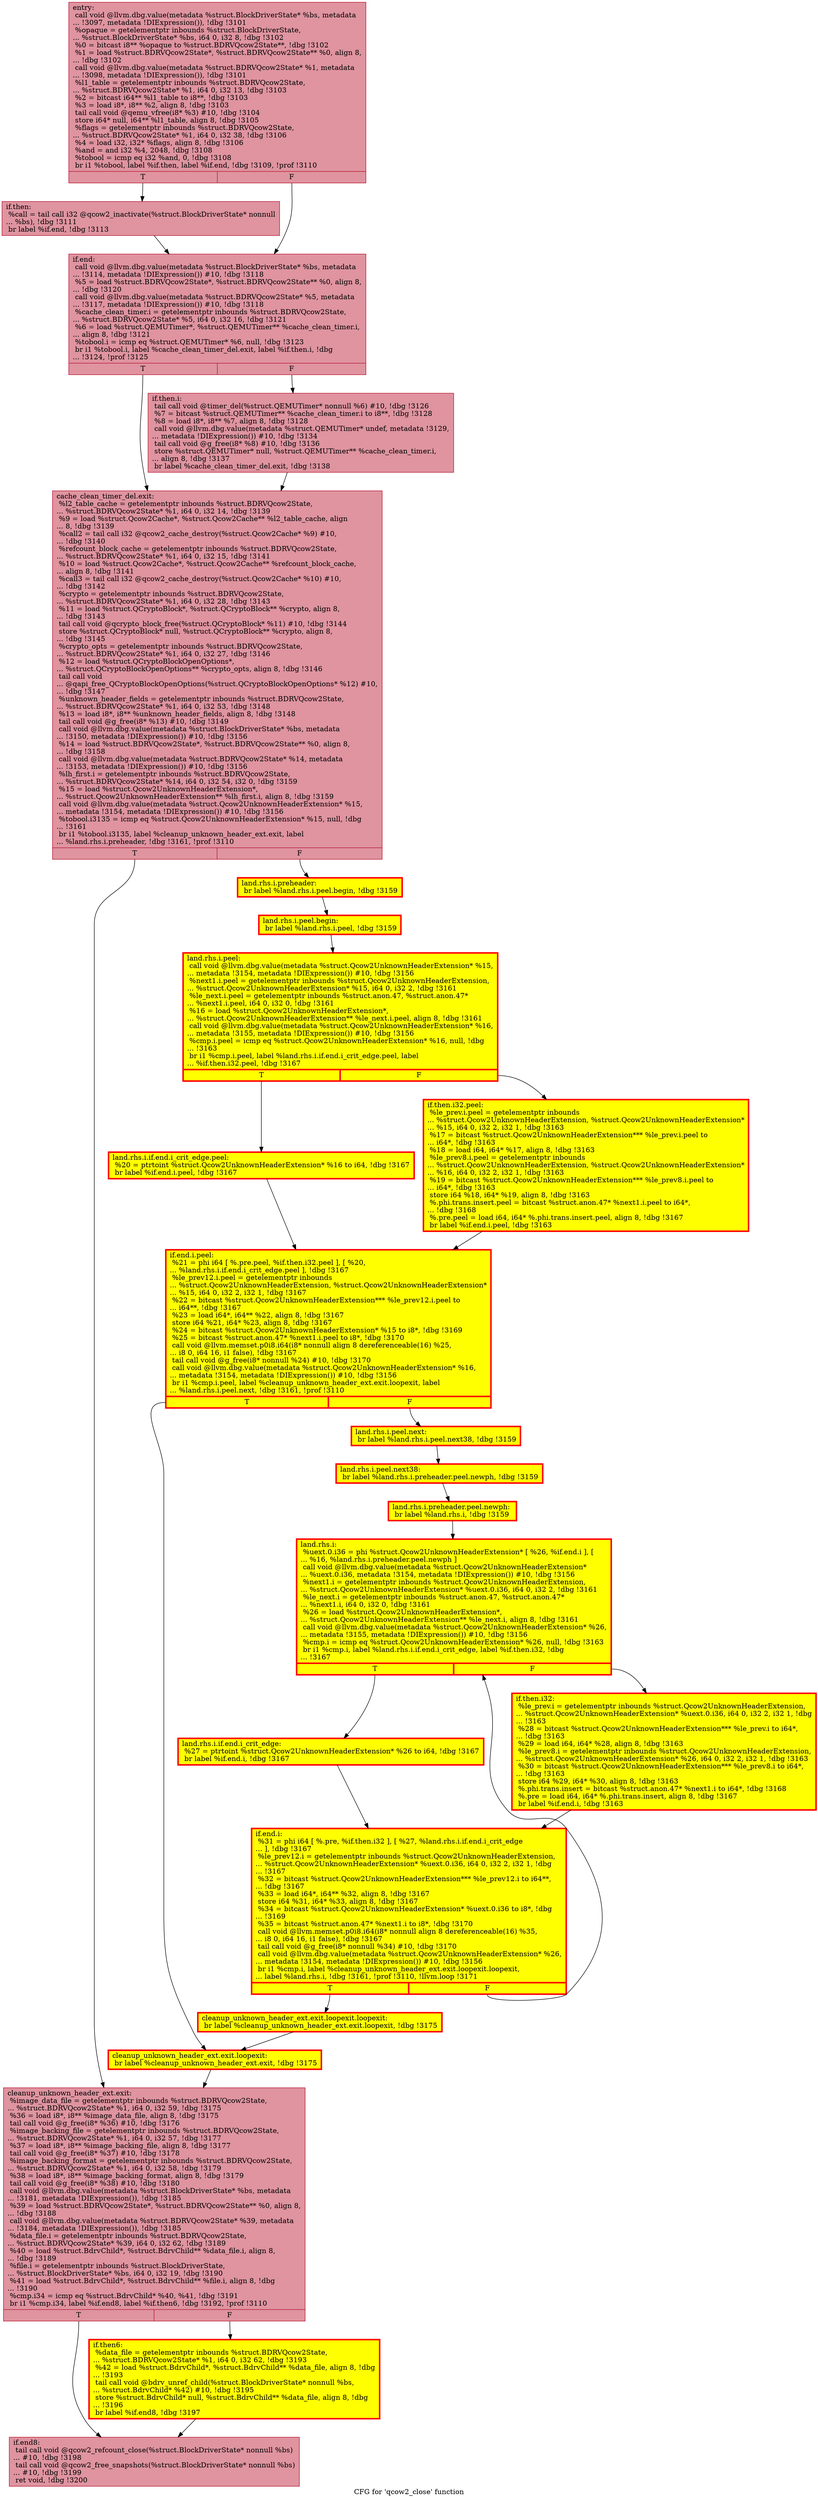 digraph "CFG for 'qcow2_close' function" {
	label="CFG for 'qcow2_close' function";

	Node0x559535d742d0 [shape=record,color="#b70d28ff", style=filled, fillcolor="#b70d2870",label="{entry:\l  call void @llvm.dbg.value(metadata %struct.BlockDriverState* %bs, metadata\l... !3097, metadata !DIExpression()), !dbg !3101\l  %opaque = getelementptr inbounds %struct.BlockDriverState,\l... %struct.BlockDriverState* %bs, i64 0, i32 8, !dbg !3102\l  %0 = bitcast i8** %opaque to %struct.BDRVQcow2State**, !dbg !3102\l  %1 = load %struct.BDRVQcow2State*, %struct.BDRVQcow2State** %0, align 8,\l... !dbg !3102\l  call void @llvm.dbg.value(metadata %struct.BDRVQcow2State* %1, metadata\l... !3098, metadata !DIExpression()), !dbg !3101\l  %l1_table = getelementptr inbounds %struct.BDRVQcow2State,\l... %struct.BDRVQcow2State* %1, i64 0, i32 13, !dbg !3103\l  %2 = bitcast i64** %l1_table to i8**, !dbg !3103\l  %3 = load i8*, i8** %2, align 8, !dbg !3103\l  tail call void @qemu_vfree(i8* %3) #10, !dbg !3104\l  store i64* null, i64** %l1_table, align 8, !dbg !3105\l  %flags = getelementptr inbounds %struct.BDRVQcow2State,\l... %struct.BDRVQcow2State* %1, i64 0, i32 38, !dbg !3106\l  %4 = load i32, i32* %flags, align 8, !dbg !3106\l  %and = and i32 %4, 2048, !dbg !3108\l  %tobool = icmp eq i32 %and, 0, !dbg !3108\l  br i1 %tobool, label %if.then, label %if.end, !dbg !3109, !prof !3110\l|{<s0>T|<s1>F}}"];
	Node0x559535d742d0:s0 -> Node0x559535d77410;
	Node0x559535d742d0:s1 -> Node0x559535d77460;
	Node0x559535d77410 [shape=record,color="#b70d28ff", style=filled, fillcolor="#b70d2870",label="{if.then:                                          \l  %call = tail call i32 @qcow2_inactivate(%struct.BlockDriverState* nonnull\l... %bs), !dbg !3111\l  br label %if.end, !dbg !3113\l}"];
	Node0x559535d77410 -> Node0x559535d77460;
	Node0x559535d77460 [shape=record,color="#b70d28ff", style=filled, fillcolor="#b70d2870",label="{if.end:                                           \l  call void @llvm.dbg.value(metadata %struct.BlockDriverState* %bs, metadata\l... !3114, metadata !DIExpression()) #10, !dbg !3118\l  %5 = load %struct.BDRVQcow2State*, %struct.BDRVQcow2State** %0, align 8,\l... !dbg !3120\l  call void @llvm.dbg.value(metadata %struct.BDRVQcow2State* %5, metadata\l... !3117, metadata !DIExpression()) #10, !dbg !3118\l  %cache_clean_timer.i = getelementptr inbounds %struct.BDRVQcow2State,\l... %struct.BDRVQcow2State* %5, i64 0, i32 16, !dbg !3121\l  %6 = load %struct.QEMUTimer*, %struct.QEMUTimer** %cache_clean_timer.i,\l... align 8, !dbg !3121\l  %tobool.i = icmp eq %struct.QEMUTimer* %6, null, !dbg !3123\l  br i1 %tobool.i, label %cache_clean_timer_del.exit, label %if.then.i, !dbg\l... !3124, !prof !3125\l|{<s0>T|<s1>F}}"];
	Node0x559535d77460:s0 -> Node0x559535d6f030;
	Node0x559535d77460:s1 -> Node0x559535b09d10;
	Node0x559535b09d10 [shape=record,color="#b70d28ff", style=filled, fillcolor="#b70d2870",label="{if.then.i:                                        \l  tail call void @timer_del(%struct.QEMUTimer* nonnull %6) #10, !dbg !3126\l  %7 = bitcast %struct.QEMUTimer** %cache_clean_timer.i to i8**, !dbg !3128\l  %8 = load i8*, i8** %7, align 8, !dbg !3128\l  call void @llvm.dbg.value(metadata %struct.QEMUTimer* undef, metadata !3129,\l... metadata !DIExpression()) #10, !dbg !3134\l  tail call void @g_free(i8* %8) #10, !dbg !3136\l  store %struct.QEMUTimer* null, %struct.QEMUTimer** %cache_clean_timer.i,\l... align 8, !dbg !3137\l  br label %cache_clean_timer_del.exit, !dbg !3138\l}"];
	Node0x559535b09d10 -> Node0x559535d6f030;
	Node0x559535d6f030 [shape=record,color="#b70d28ff", style=filled, fillcolor="#b70d2870",label="{cache_clean_timer_del.exit:                       \l  %l2_table_cache = getelementptr inbounds %struct.BDRVQcow2State,\l... %struct.BDRVQcow2State* %1, i64 0, i32 14, !dbg !3139\l  %9 = load %struct.Qcow2Cache*, %struct.Qcow2Cache** %l2_table_cache, align\l... 8, !dbg !3139\l  %call2 = tail call i32 @qcow2_cache_destroy(%struct.Qcow2Cache* %9) #10,\l... !dbg !3140\l  %refcount_block_cache = getelementptr inbounds %struct.BDRVQcow2State,\l... %struct.BDRVQcow2State* %1, i64 0, i32 15, !dbg !3141\l  %10 = load %struct.Qcow2Cache*, %struct.Qcow2Cache** %refcount_block_cache,\l... align 8, !dbg !3141\l  %call3 = tail call i32 @qcow2_cache_destroy(%struct.Qcow2Cache* %10) #10,\l... !dbg !3142\l  %crypto = getelementptr inbounds %struct.BDRVQcow2State,\l... %struct.BDRVQcow2State* %1, i64 0, i32 28, !dbg !3143\l  %11 = load %struct.QCryptoBlock*, %struct.QCryptoBlock** %crypto, align 8,\l... !dbg !3143\l  tail call void @qcrypto_block_free(%struct.QCryptoBlock* %11) #10, !dbg !3144\l  store %struct.QCryptoBlock* null, %struct.QCryptoBlock** %crypto, align 8,\l... !dbg !3145\l  %crypto_opts = getelementptr inbounds %struct.BDRVQcow2State,\l... %struct.BDRVQcow2State* %1, i64 0, i32 27, !dbg !3146\l  %12 = load %struct.QCryptoBlockOpenOptions*,\l... %struct.QCryptoBlockOpenOptions** %crypto_opts, align 8, !dbg !3146\l  tail call void\l... @qapi_free_QCryptoBlockOpenOptions(%struct.QCryptoBlockOpenOptions* %12) #10,\l... !dbg !3147\l  %unknown_header_fields = getelementptr inbounds %struct.BDRVQcow2State,\l... %struct.BDRVQcow2State* %1, i64 0, i32 53, !dbg !3148\l  %13 = load i8*, i8** %unknown_header_fields, align 8, !dbg !3148\l  tail call void @g_free(i8* %13) #10, !dbg !3149\l  call void @llvm.dbg.value(metadata %struct.BlockDriverState* %bs, metadata\l... !3150, metadata !DIExpression()) #10, !dbg !3156\l  %14 = load %struct.BDRVQcow2State*, %struct.BDRVQcow2State** %0, align 8,\l... !dbg !3158\l  call void @llvm.dbg.value(metadata %struct.BDRVQcow2State* %14, metadata\l... !3153, metadata !DIExpression()) #10, !dbg !3156\l  %lh_first.i = getelementptr inbounds %struct.BDRVQcow2State,\l... %struct.BDRVQcow2State* %14, i64 0, i32 54, i32 0, !dbg !3159\l  %15 = load %struct.Qcow2UnknownHeaderExtension*,\l... %struct.Qcow2UnknownHeaderExtension** %lh_first.i, align 8, !dbg !3159\l  call void @llvm.dbg.value(metadata %struct.Qcow2UnknownHeaderExtension* %15,\l... metadata !3154, metadata !DIExpression()) #10, !dbg !3156\l  %tobool.i3135 = icmp eq %struct.Qcow2UnknownHeaderExtension* %15, null, !dbg\l... !3161\l  br i1 %tobool.i3135, label %cleanup_unknown_header_ext.exit, label\l... %land.rhs.i.preheader, !dbg !3161, !prof !3110\l|{<s0>T|<s1>F}}"];
	Node0x559535d6f030:s0 -> Node0x559535e30100;
	Node0x559535d6f030:s1 -> Node0x559535f3d220;
	Node0x559535f3d220 [shape=record,penwidth=3.0, style="filled", color="red", fillcolor="yellow",label="{land.rhs.i.preheader:                             \l  br label %land.rhs.i.peel.begin, !dbg !3159\l}"];
	Node0x559535f3d220 -> Node0x559535b0ca10;
	Node0x559535b0ca10 [shape=record,penwidth=3.0, style="filled", color="red", fillcolor="yellow",label="{land.rhs.i.peel.begin:                            \l  br label %land.rhs.i.peel, !dbg !3159\l}"];
	Node0x559535b0ca10 -> Node0x559535d90d80;
	Node0x559535d90d80 [shape=record,penwidth=3.0, style="filled", color="red", fillcolor="yellow",label="{land.rhs.i.peel:                                  \l  call void @llvm.dbg.value(metadata %struct.Qcow2UnknownHeaderExtension* %15,\l... metadata !3154, metadata !DIExpression()) #10, !dbg !3156\l  %next1.i.peel = getelementptr inbounds %struct.Qcow2UnknownHeaderExtension,\l... %struct.Qcow2UnknownHeaderExtension* %15, i64 0, i32 2, !dbg !3161\l  %le_next.i.peel = getelementptr inbounds %struct.anon.47, %struct.anon.47*\l... %next1.i.peel, i64 0, i32 0, !dbg !3161\l  %16 = load %struct.Qcow2UnknownHeaderExtension*,\l... %struct.Qcow2UnknownHeaderExtension** %le_next.i.peel, align 8, !dbg !3161\l  call void @llvm.dbg.value(metadata %struct.Qcow2UnknownHeaderExtension* %16,\l... metadata !3155, metadata !DIExpression()) #10, !dbg !3156\l  %cmp.i.peel = icmp eq %struct.Qcow2UnknownHeaderExtension* %16, null, !dbg\l... !3163\l  br i1 %cmp.i.peel, label %land.rhs.i.if.end.i_crit_edge.peel, label\l... %if.then.i32.peel, !dbg !3167\l|{<s0>T|<s1>F}}"];
	Node0x559535d90d80:s0 -> Node0x559535fe8e80;
	Node0x559535d90d80:s1 -> Node0x559535eeb960;
	Node0x559535eeb960 [shape=record,penwidth=3.0, style="filled", color="red", fillcolor="yellow",label="{if.then.i32.peel:                                 \l  %le_prev.i.peel = getelementptr inbounds\l... %struct.Qcow2UnknownHeaderExtension, %struct.Qcow2UnknownHeaderExtension*\l... %15, i64 0, i32 2, i32 1, !dbg !3163\l  %17 = bitcast %struct.Qcow2UnknownHeaderExtension*** %le_prev.i.peel to\l... i64*, !dbg !3163\l  %18 = load i64, i64* %17, align 8, !dbg !3163\l  %le_prev8.i.peel = getelementptr inbounds\l... %struct.Qcow2UnknownHeaderExtension, %struct.Qcow2UnknownHeaderExtension*\l... %16, i64 0, i32 2, i32 1, !dbg !3163\l  %19 = bitcast %struct.Qcow2UnknownHeaderExtension*** %le_prev8.i.peel to\l... i64*, !dbg !3163\l  store i64 %18, i64* %19, align 8, !dbg !3163\l  %.phi.trans.insert.peel = bitcast %struct.anon.47* %next1.i.peel to i64*,\l... !dbg !3168\l  %.pre.peel = load i64, i64* %.phi.trans.insert.peel, align 8, !dbg !3167\l  br label %if.end.i.peel, !dbg !3163\l}"];
	Node0x559535eeb960 -> Node0x559535a58d40;
	Node0x559535fe8e80 [shape=record,penwidth=3.0, style="filled", color="red", fillcolor="yellow",label="{land.rhs.i.if.end.i_crit_edge.peel:               \l  %20 = ptrtoint %struct.Qcow2UnknownHeaderExtension* %16 to i64, !dbg !3167\l  br label %if.end.i.peel, !dbg !3167\l}"];
	Node0x559535fe8e80 -> Node0x559535a58d40;
	Node0x559535a58d40 [shape=record,penwidth=3.0, style="filled", color="red", fillcolor="yellow",label="{if.end.i.peel:                                    \l  %21 = phi i64 [ %.pre.peel, %if.then.i32.peel ], [ %20,\l... %land.rhs.i.if.end.i_crit_edge.peel ], !dbg !3167\l  %le_prev12.i.peel = getelementptr inbounds\l... %struct.Qcow2UnknownHeaderExtension, %struct.Qcow2UnknownHeaderExtension*\l... %15, i64 0, i32 2, i32 1, !dbg !3167\l  %22 = bitcast %struct.Qcow2UnknownHeaderExtension*** %le_prev12.i.peel to\l... i64**, !dbg !3167\l  %23 = load i64*, i64** %22, align 8, !dbg !3167\l  store i64 %21, i64* %23, align 8, !dbg !3167\l  %24 = bitcast %struct.Qcow2UnknownHeaderExtension* %15 to i8*, !dbg !3169\l  %25 = bitcast %struct.anon.47* %next1.i.peel to i8*, !dbg !3170\l  call void @llvm.memset.p0i8.i64(i8* nonnull align 8 dereferenceable(16) %25,\l... i8 0, i64 16, i1 false), !dbg !3167\l  tail call void @g_free(i8* nonnull %24) #10, !dbg !3170\l  call void @llvm.dbg.value(metadata %struct.Qcow2UnknownHeaderExtension* %16,\l... metadata !3154, metadata !DIExpression()) #10, !dbg !3156\l  br i1 %cmp.i.peel, label %cleanup_unknown_header_ext.exit.loopexit, label\l... %land.rhs.i.peel.next, !dbg !3161, !prof !3110\l|{<s0>T|<s1>F}}"];
	Node0x559535a58d40:s0 -> Node0x559535f86730;
	Node0x559535a58d40:s1 -> Node0x559535d91e00;
	Node0x559535d91e00 [shape=record,penwidth=3.0, style="filled", color="red", fillcolor="yellow",label="{land.rhs.i.peel.next:                             \l  br label %land.rhs.i.peel.next38, !dbg !3159\l}"];
	Node0x559535d91e00 -> Node0x559535d806d0;
	Node0x559535d806d0 [shape=record,penwidth=3.0, style="filled", color="red", fillcolor="yellow",label="{land.rhs.i.peel.next38:                           \l  br label %land.rhs.i.preheader.peel.newph, !dbg !3159\l}"];
	Node0x559535d806d0 -> Node0x559535fc1cc0;
	Node0x559535fc1cc0 [shape=record,penwidth=3.0, style="filled", color="red", fillcolor="yellow",label="{land.rhs.i.preheader.peel.newph:                  \l  br label %land.rhs.i, !dbg !3159\l}"];
	Node0x559535fc1cc0 -> Node0x559535cfecb0;
	Node0x559535cfecb0 [shape=record,penwidth=3.0, style="filled", color="red", fillcolor="yellow",label="{land.rhs.i:                                       \l  %uext.0.i36 = phi %struct.Qcow2UnknownHeaderExtension* [ %26, %if.end.i ], [\l... %16, %land.rhs.i.preheader.peel.newph ]\l  call void @llvm.dbg.value(metadata %struct.Qcow2UnknownHeaderExtension*\l... %uext.0.i36, metadata !3154, metadata !DIExpression()) #10, !dbg !3156\l  %next1.i = getelementptr inbounds %struct.Qcow2UnknownHeaderExtension,\l... %struct.Qcow2UnknownHeaderExtension* %uext.0.i36, i64 0, i32 2, !dbg !3161\l  %le_next.i = getelementptr inbounds %struct.anon.47, %struct.anon.47*\l... %next1.i, i64 0, i32 0, !dbg !3161\l  %26 = load %struct.Qcow2UnknownHeaderExtension*,\l... %struct.Qcow2UnknownHeaderExtension** %le_next.i, align 8, !dbg !3161\l  call void @llvm.dbg.value(metadata %struct.Qcow2UnknownHeaderExtension* %26,\l... metadata !3155, metadata !DIExpression()) #10, !dbg !3156\l  %cmp.i = icmp eq %struct.Qcow2UnknownHeaderExtension* %26, null, !dbg !3163\l  br i1 %cmp.i, label %land.rhs.i.if.end.i_crit_edge, label %if.then.i32, !dbg\l... !3167\l|{<s0>T|<s1>F}}"];
	Node0x559535cfecb0:s0 -> Node0x559535be8de0;
	Node0x559535cfecb0:s1 -> Node0x559535ced3a0;
	Node0x559535be8de0 [shape=record,penwidth=3.0, style="filled", color="red", fillcolor="yellow",label="{land.rhs.i.if.end.i_crit_edge:                    \l  %27 = ptrtoint %struct.Qcow2UnknownHeaderExtension* %26 to i64, !dbg !3167\l  br label %if.end.i, !dbg !3167\l}"];
	Node0x559535be8de0 -> Node0x559535d583c0;
	Node0x559535ced3a0 [shape=record,penwidth=3.0, style="filled", color="red", fillcolor="yellow",label="{if.then.i32:                                      \l  %le_prev.i = getelementptr inbounds %struct.Qcow2UnknownHeaderExtension,\l... %struct.Qcow2UnknownHeaderExtension* %uext.0.i36, i64 0, i32 2, i32 1, !dbg\l... !3163\l  %28 = bitcast %struct.Qcow2UnknownHeaderExtension*** %le_prev.i to i64*,\l... !dbg !3163\l  %29 = load i64, i64* %28, align 8, !dbg !3163\l  %le_prev8.i = getelementptr inbounds %struct.Qcow2UnknownHeaderExtension,\l... %struct.Qcow2UnknownHeaderExtension* %26, i64 0, i32 2, i32 1, !dbg !3163\l  %30 = bitcast %struct.Qcow2UnknownHeaderExtension*** %le_prev8.i to i64*,\l... !dbg !3163\l  store i64 %29, i64* %30, align 8, !dbg !3163\l  %.phi.trans.insert = bitcast %struct.anon.47* %next1.i to i64*, !dbg !3168\l  %.pre = load i64, i64* %.phi.trans.insert, align 8, !dbg !3167\l  br label %if.end.i, !dbg !3163\l}"];
	Node0x559535ced3a0 -> Node0x559535d583c0;
	Node0x559535d583c0 [shape=record,penwidth=3.0, style="filled", color="red", fillcolor="yellow",label="{if.end.i:                                         \l  %31 = phi i64 [ %.pre, %if.then.i32 ], [ %27, %land.rhs.i.if.end.i_crit_edge\l... ], !dbg !3167\l  %le_prev12.i = getelementptr inbounds %struct.Qcow2UnknownHeaderExtension,\l... %struct.Qcow2UnknownHeaderExtension* %uext.0.i36, i64 0, i32 2, i32 1, !dbg\l... !3167\l  %32 = bitcast %struct.Qcow2UnknownHeaderExtension*** %le_prev12.i to i64**,\l... !dbg !3167\l  %33 = load i64*, i64** %32, align 8, !dbg !3167\l  store i64 %31, i64* %33, align 8, !dbg !3167\l  %34 = bitcast %struct.Qcow2UnknownHeaderExtension* %uext.0.i36 to i8*, !dbg\l... !3169\l  %35 = bitcast %struct.anon.47* %next1.i to i8*, !dbg !3170\l  call void @llvm.memset.p0i8.i64(i8* nonnull align 8 dereferenceable(16) %35,\l... i8 0, i64 16, i1 false), !dbg !3167\l  tail call void @g_free(i8* nonnull %34) #10, !dbg !3170\l  call void @llvm.dbg.value(metadata %struct.Qcow2UnknownHeaderExtension* %26,\l... metadata !3154, metadata !DIExpression()) #10, !dbg !3156\l  br i1 %cmp.i, label %cleanup_unknown_header_ext.exit.loopexit.loopexit,\l... label %land.rhs.i, !dbg !3161, !prof !3110, !llvm.loop !3171\l|{<s0>T|<s1>F}}"];
	Node0x559535d583c0:s0 -> Node0x559535a6b240;
	Node0x559535d583c0:s1 -> Node0x559535cfecb0;
	Node0x559535a6b240 [shape=record,penwidth=3.0, style="filled", color="red", fillcolor="yellow",label="{cleanup_unknown_header_ext.exit.loopexit.loopexit: \l  br label %cleanup_unknown_header_ext.exit.loopexit, !dbg !3175\l}"];
	Node0x559535a6b240 -> Node0x559535f86730;
	Node0x559535f86730 [shape=record,penwidth=3.0, style="filled", color="red", fillcolor="yellow",label="{cleanup_unknown_header_ext.exit.loopexit:         \l  br label %cleanup_unknown_header_ext.exit, !dbg !3175\l}"];
	Node0x559535f86730 -> Node0x559535e30100;
	Node0x559535e30100 [shape=record,color="#b70d28ff", style=filled, fillcolor="#b70d2870",label="{cleanup_unknown_header_ext.exit:                  \l  %image_data_file = getelementptr inbounds %struct.BDRVQcow2State,\l... %struct.BDRVQcow2State* %1, i64 0, i32 59, !dbg !3175\l  %36 = load i8*, i8** %image_data_file, align 8, !dbg !3175\l  tail call void @g_free(i8* %36) #10, !dbg !3176\l  %image_backing_file = getelementptr inbounds %struct.BDRVQcow2State,\l... %struct.BDRVQcow2State* %1, i64 0, i32 57, !dbg !3177\l  %37 = load i8*, i8** %image_backing_file, align 8, !dbg !3177\l  tail call void @g_free(i8* %37) #10, !dbg !3178\l  %image_backing_format = getelementptr inbounds %struct.BDRVQcow2State,\l... %struct.BDRVQcow2State* %1, i64 0, i32 58, !dbg !3179\l  %38 = load i8*, i8** %image_backing_format, align 8, !dbg !3179\l  tail call void @g_free(i8* %38) #10, !dbg !3180\l  call void @llvm.dbg.value(metadata %struct.BlockDriverState* %bs, metadata\l... !3181, metadata !DIExpression()), !dbg !3185\l  %39 = load %struct.BDRVQcow2State*, %struct.BDRVQcow2State** %0, align 8,\l... !dbg !3188\l  call void @llvm.dbg.value(metadata %struct.BDRVQcow2State* %39, metadata\l... !3184, metadata !DIExpression()), !dbg !3185\l  %data_file.i = getelementptr inbounds %struct.BDRVQcow2State,\l... %struct.BDRVQcow2State* %39, i64 0, i32 62, !dbg !3189\l  %40 = load %struct.BdrvChild*, %struct.BdrvChild** %data_file.i, align 8,\l... !dbg !3189\l  %file.i = getelementptr inbounds %struct.BlockDriverState,\l... %struct.BlockDriverState* %bs, i64 0, i32 19, !dbg !3190\l  %41 = load %struct.BdrvChild*, %struct.BdrvChild** %file.i, align 8, !dbg\l... !3190\l  %cmp.i34 = icmp eq %struct.BdrvChild* %40, %41, !dbg !3191\l  br i1 %cmp.i34, label %if.end8, label %if.then6, !dbg !3192, !prof !3110\l|{<s0>T|<s1>F}}"];
	Node0x559535e30100:s0 -> Node0x559535d79e80;
	Node0x559535e30100:s1 -> Node0x559535d79e30;
	Node0x559535d79e30 [shape=record,penwidth=3.0, style="filled", color="red", fillcolor="yellow",label="{if.then6:                                         \l  %data_file = getelementptr inbounds %struct.BDRVQcow2State,\l... %struct.BDRVQcow2State* %1, i64 0, i32 62, !dbg !3193\l  %42 = load %struct.BdrvChild*, %struct.BdrvChild** %data_file, align 8, !dbg\l... !3193\l  tail call void @bdrv_unref_child(%struct.BlockDriverState* nonnull %bs,\l... %struct.BdrvChild* %42) #10, !dbg !3195\l  store %struct.BdrvChild* null, %struct.BdrvChild** %data_file, align 8, !dbg\l... !3196\l  br label %if.end8, !dbg !3197\l}"];
	Node0x559535d79e30 -> Node0x559535d79e80;
	Node0x559535d79e80 [shape=record,color="#b70d28ff", style=filled, fillcolor="#b70d2870",label="{if.end8:                                          \l  tail call void @qcow2_refcount_close(%struct.BlockDriverState* nonnull %bs)\l... #10, !dbg !3198\l  tail call void @qcow2_free_snapshots(%struct.BlockDriverState* nonnull %bs)\l... #10, !dbg !3199\l  ret void, !dbg !3200\l}"];
}
